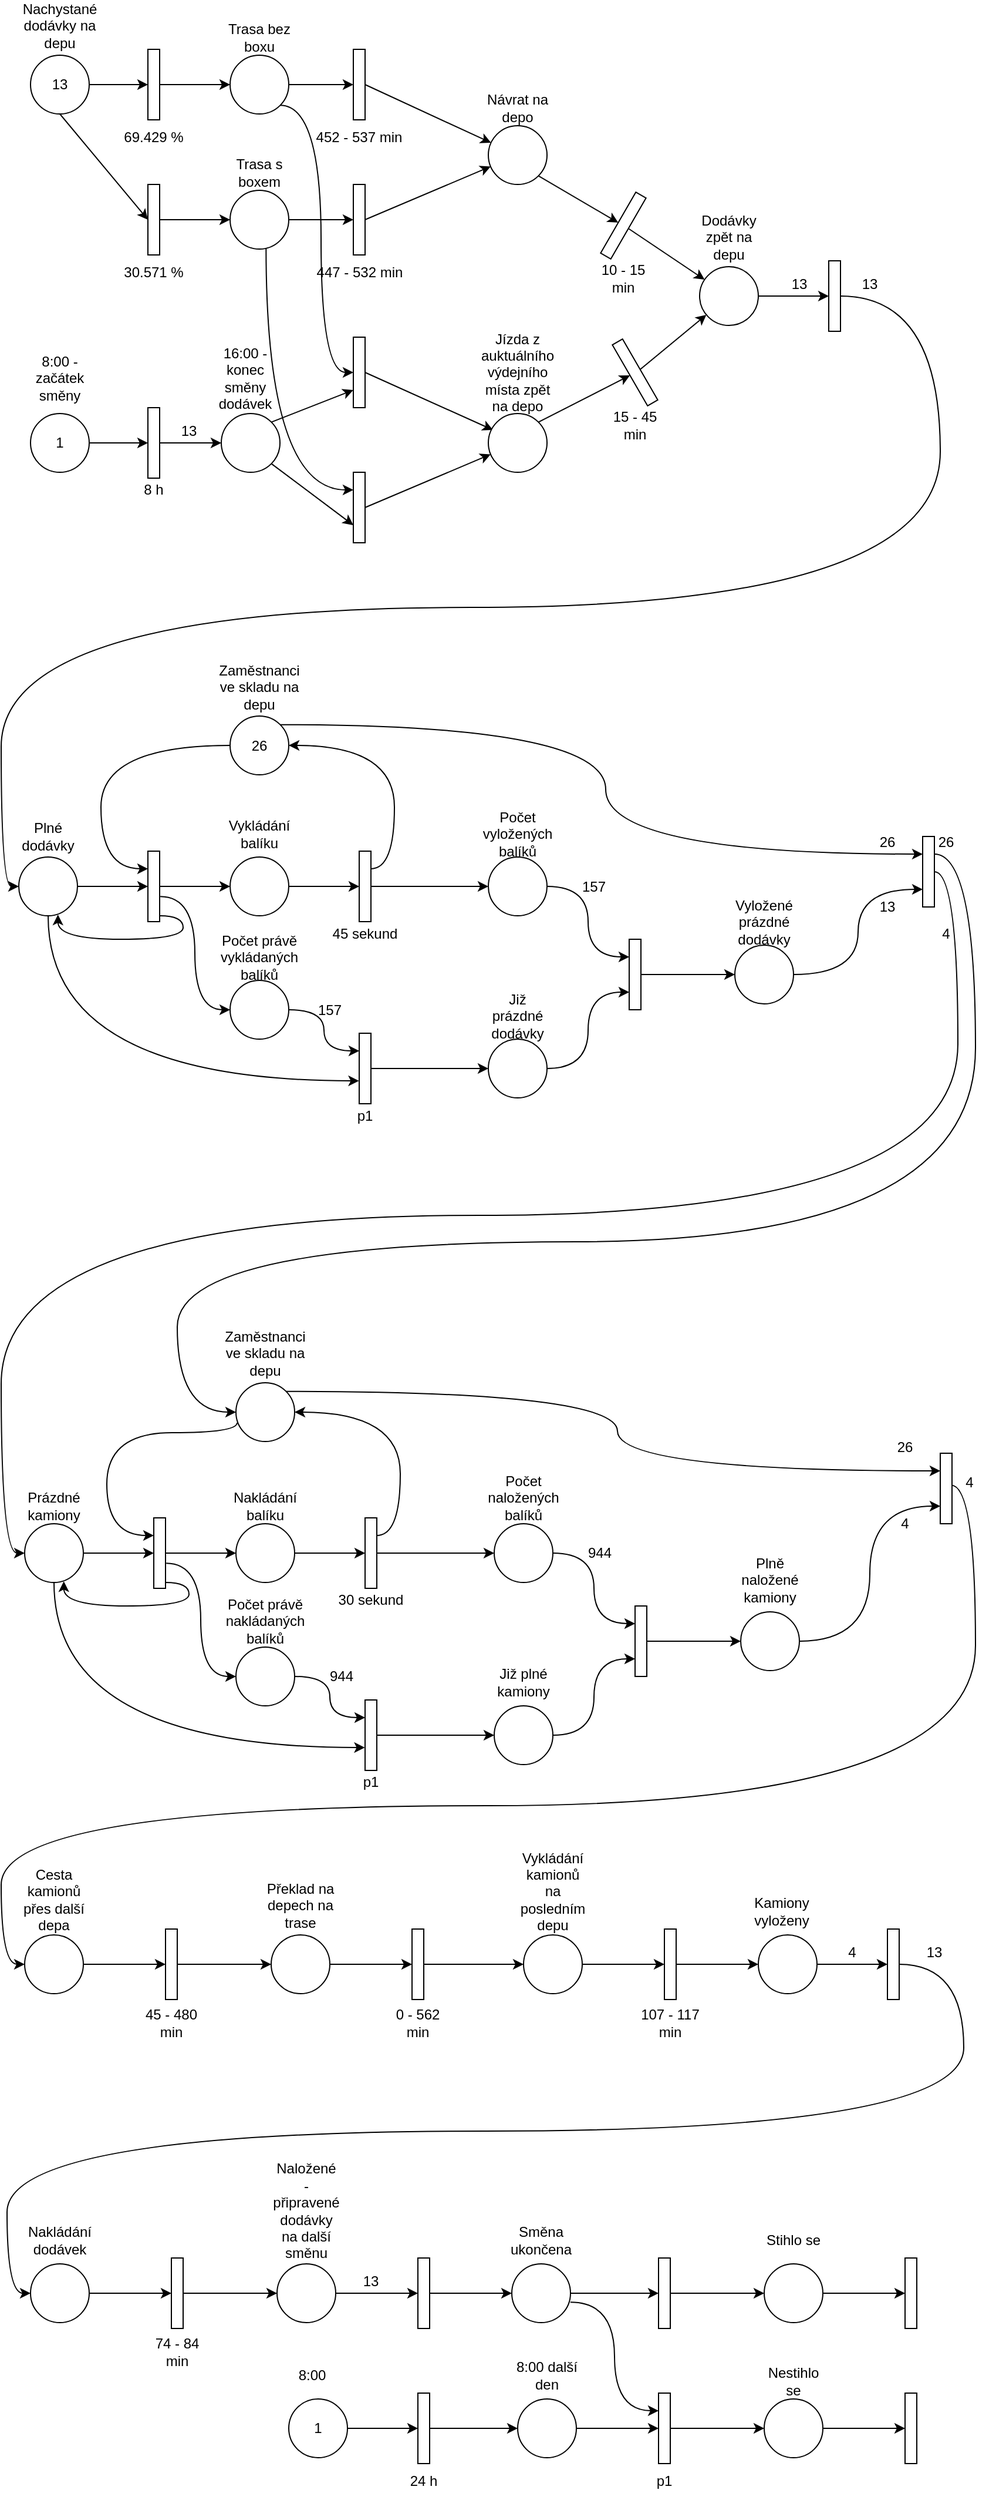 <mxfile version="20.6.0" type="device"><diagram id="Zu5em1PcuKUkr2Qh3BzC" name="Page-1"><mxGraphModel dx="1583" dy="743" grid="1" gridSize="10" guides="1" tooltips="1" connect="1" arrows="1" fold="1" page="1" pageScale="1" pageWidth="850" pageHeight="1100" math="0" shadow="0"><root><mxCell id="0"/><mxCell id="1" parent="0"/><mxCell id="xB3Tsj7KuFNHMKGIkjhu-6" style="edgeStyle=orthogonalEdgeStyle;rounded=0;orthogonalLoop=1;jettySize=auto;html=1;exitX=1;exitY=0.5;exitDx=0;exitDy=0;entryX=0;entryY=0.5;entryDx=0;entryDy=0;" parent="1" source="xB3Tsj7KuFNHMKGIkjhu-1" target="xB3Tsj7KuFNHMKGIkjhu-5" edge="1"><mxGeometry relative="1" as="geometry"/></mxCell><mxCell id="xB3Tsj7KuFNHMKGIkjhu-10" style="rounded=0;orthogonalLoop=1;jettySize=auto;html=1;entryX=0;entryY=0.5;entryDx=0;entryDy=0;exitX=0.5;exitY=1;exitDx=0;exitDy=0;" parent="1" source="xB3Tsj7KuFNHMKGIkjhu-1" target="xB3Tsj7KuFNHMKGIkjhu-8" edge="1"><mxGeometry relative="1" as="geometry"><mxPoint x="78" y="120" as="sourcePoint"/></mxGeometry></mxCell><mxCell id="xB3Tsj7KuFNHMKGIkjhu-1" value="13" style="ellipse;whiteSpace=wrap;html=1;" parent="1" vertex="1"><mxGeometry x="35" y="80" width="50" height="50" as="geometry"/></mxCell><mxCell id="xB3Tsj7KuFNHMKGIkjhu-4" value="Nachystané dodávky na depu" style="text;html=1;strokeColor=none;fillColor=none;align=center;verticalAlign=middle;whiteSpace=wrap;rounded=0;" parent="1" vertex="1"><mxGeometry x="30" y="40" width="60" height="30" as="geometry"/></mxCell><mxCell id="xB3Tsj7KuFNHMKGIkjhu-12" style="edgeStyle=none;rounded=0;orthogonalLoop=1;jettySize=auto;html=1;exitX=1;exitY=0.5;exitDx=0;exitDy=0;entryX=0;entryY=0.5;entryDx=0;entryDy=0;" parent="1" source="xB3Tsj7KuFNHMKGIkjhu-5" target="xB3Tsj7KuFNHMKGIkjhu-11" edge="1"><mxGeometry relative="1" as="geometry"/></mxCell><mxCell id="xB3Tsj7KuFNHMKGIkjhu-5" value="" style="rounded=0;whiteSpace=wrap;html=1;" parent="1" vertex="1"><mxGeometry x="135" y="75" width="10" height="60" as="geometry"/></mxCell><mxCell id="xB3Tsj7KuFNHMKGIkjhu-7" value="69.429 %" style="text;html=1;strokeColor=none;fillColor=none;align=center;verticalAlign=middle;whiteSpace=wrap;rounded=0;" parent="1" vertex="1"><mxGeometry x="110" y="135" width="60" height="30" as="geometry"/></mxCell><mxCell id="xB3Tsj7KuFNHMKGIkjhu-16" style="edgeStyle=none;rounded=0;orthogonalLoop=1;jettySize=auto;html=1;exitX=1;exitY=0.5;exitDx=0;exitDy=0;entryX=0;entryY=0.5;entryDx=0;entryDy=0;" parent="1" source="xB3Tsj7KuFNHMKGIkjhu-8" target="xB3Tsj7KuFNHMKGIkjhu-14" edge="1"><mxGeometry relative="1" as="geometry"/></mxCell><mxCell id="xB3Tsj7KuFNHMKGIkjhu-8" value="" style="rounded=0;whiteSpace=wrap;html=1;" parent="1" vertex="1"><mxGeometry x="135" y="190" width="10" height="60" as="geometry"/></mxCell><mxCell id="xB3Tsj7KuFNHMKGIkjhu-9" value="30.571 %" style="text;html=1;strokeColor=none;fillColor=none;align=center;verticalAlign=middle;whiteSpace=wrap;rounded=0;" parent="1" vertex="1"><mxGeometry x="110" y="250" width="60" height="30" as="geometry"/></mxCell><mxCell id="xB3Tsj7KuFNHMKGIkjhu-19" style="edgeStyle=none;rounded=0;orthogonalLoop=1;jettySize=auto;html=1;exitX=1;exitY=0.5;exitDx=0;exitDy=0;entryX=0;entryY=0.5;entryDx=0;entryDy=0;" parent="1" source="xB3Tsj7KuFNHMKGIkjhu-11" target="xB3Tsj7KuFNHMKGIkjhu-17" edge="1"><mxGeometry relative="1" as="geometry"/></mxCell><mxCell id="xB3Tsj7KuFNHMKGIkjhu-35" style="edgeStyle=orthogonalEdgeStyle;rounded=0;orthogonalLoop=1;jettySize=auto;html=1;exitX=1;exitY=1;exitDx=0;exitDy=0;entryX=0;entryY=0.5;entryDx=0;entryDy=0;curved=1;" parent="1" source="xB3Tsj7KuFNHMKGIkjhu-11" target="xB3Tsj7KuFNHMKGIkjhu-27" edge="1"><mxGeometry relative="1" as="geometry"/></mxCell><mxCell id="xB3Tsj7KuFNHMKGIkjhu-11" value="" style="ellipse;whiteSpace=wrap;html=1;" parent="1" vertex="1"><mxGeometry x="205" y="80" width="50" height="50" as="geometry"/></mxCell><mxCell id="xB3Tsj7KuFNHMKGIkjhu-13" value="Trasa bez boxu" style="text;html=1;strokeColor=none;fillColor=none;align=center;verticalAlign=middle;whiteSpace=wrap;rounded=0;" parent="1" vertex="1"><mxGeometry x="200" y="50" width="60" height="30" as="geometry"/></mxCell><mxCell id="xB3Tsj7KuFNHMKGIkjhu-20" style="edgeStyle=none;rounded=0;orthogonalLoop=1;jettySize=auto;html=1;exitX=1;exitY=0.5;exitDx=0;exitDy=0;entryX=0;entryY=0.5;entryDx=0;entryDy=0;" parent="1" source="xB3Tsj7KuFNHMKGIkjhu-14" target="xB3Tsj7KuFNHMKGIkjhu-18" edge="1"><mxGeometry relative="1" as="geometry"/></mxCell><mxCell id="xB3Tsj7KuFNHMKGIkjhu-34" style="edgeStyle=orthogonalEdgeStyle;rounded=0;orthogonalLoop=1;jettySize=auto;html=1;exitX=0.613;exitY=0.98;exitDx=0;exitDy=0;entryX=0;entryY=0.25;entryDx=0;entryDy=0;curved=1;exitPerimeter=0;" parent="1" source="xB3Tsj7KuFNHMKGIkjhu-14" target="xB3Tsj7KuFNHMKGIkjhu-28" edge="1"><mxGeometry relative="1" as="geometry"/></mxCell><mxCell id="xB3Tsj7KuFNHMKGIkjhu-14" value="" style="ellipse;whiteSpace=wrap;html=1;" parent="1" vertex="1"><mxGeometry x="205" y="195" width="50" height="50" as="geometry"/></mxCell><mxCell id="xB3Tsj7KuFNHMKGIkjhu-15" value="Trasa s boxem" style="text;html=1;strokeColor=none;fillColor=none;align=center;verticalAlign=middle;whiteSpace=wrap;rounded=0;" parent="1" vertex="1"><mxGeometry x="200" y="165" width="60" height="30" as="geometry"/></mxCell><mxCell id="xB3Tsj7KuFNHMKGIkjhu-25" style="edgeStyle=none;rounded=0;orthogonalLoop=1;jettySize=auto;html=1;exitX=1;exitY=0.5;exitDx=0;exitDy=0;" parent="1" source="xB3Tsj7KuFNHMKGIkjhu-17" target="xB3Tsj7KuFNHMKGIkjhu-23" edge="1"><mxGeometry relative="1" as="geometry"/></mxCell><mxCell id="xB3Tsj7KuFNHMKGIkjhu-17" value="" style="rounded=0;whiteSpace=wrap;html=1;" parent="1" vertex="1"><mxGeometry x="310" y="75" width="10" height="60" as="geometry"/></mxCell><mxCell id="xB3Tsj7KuFNHMKGIkjhu-24" style="edgeStyle=none;rounded=0;orthogonalLoop=1;jettySize=auto;html=1;exitX=1;exitY=0.5;exitDx=0;exitDy=0;" parent="1" source="xB3Tsj7KuFNHMKGIkjhu-18" target="xB3Tsj7KuFNHMKGIkjhu-23" edge="1"><mxGeometry relative="1" as="geometry"/></mxCell><mxCell id="xB3Tsj7KuFNHMKGIkjhu-18" value="" style="rounded=0;whiteSpace=wrap;html=1;" parent="1" vertex="1"><mxGeometry x="310" y="190" width="10" height="60" as="geometry"/></mxCell><mxCell id="xB3Tsj7KuFNHMKGIkjhu-21" value="452 - 537 min" style="text;html=1;strokeColor=none;fillColor=none;align=center;verticalAlign=middle;whiteSpace=wrap;rounded=0;" parent="1" vertex="1"><mxGeometry x="250" y="135" width="130" height="30" as="geometry"/></mxCell><mxCell id="xB3Tsj7KuFNHMKGIkjhu-22" value="447 - 532 min" style="text;html=1;strokeColor=none;fillColor=none;align=center;verticalAlign=middle;whiteSpace=wrap;rounded=0;" parent="1" vertex="1"><mxGeometry x="247.5" y="250" width="135" height="30" as="geometry"/></mxCell><mxCell id="xB3Tsj7KuFNHMKGIkjhu-57" style="edgeStyle=none;rounded=0;orthogonalLoop=1;jettySize=auto;html=1;exitX=1;exitY=1;exitDx=0;exitDy=0;entryX=0;entryY=0.5;entryDx=0;entryDy=0;" parent="1" source="xB3Tsj7KuFNHMKGIkjhu-23" target="xB3Tsj7KuFNHMKGIkjhu-56" edge="1"><mxGeometry relative="1" as="geometry"/></mxCell><mxCell id="xB3Tsj7KuFNHMKGIkjhu-23" value="" style="ellipse;whiteSpace=wrap;html=1;" parent="1" vertex="1"><mxGeometry x="425" y="140" width="50" height="50" as="geometry"/></mxCell><mxCell id="xB3Tsj7KuFNHMKGIkjhu-26" value="Návrat na depo" style="text;html=1;strokeColor=none;fillColor=none;align=center;verticalAlign=middle;whiteSpace=wrap;rounded=0;" parent="1" vertex="1"><mxGeometry x="420" y="110" width="60" height="30" as="geometry"/></mxCell><mxCell id="xB3Tsj7KuFNHMKGIkjhu-50" style="edgeStyle=none;rounded=0;orthogonalLoop=1;jettySize=auto;html=1;exitX=1;exitY=0.5;exitDx=0;exitDy=0;entryX=0.08;entryY=0.28;entryDx=0;entryDy=0;entryPerimeter=0;" parent="1" source="xB3Tsj7KuFNHMKGIkjhu-27" target="xB3Tsj7KuFNHMKGIkjhu-49" edge="1"><mxGeometry relative="1" as="geometry"/></mxCell><mxCell id="xB3Tsj7KuFNHMKGIkjhu-27" value="" style="rounded=0;whiteSpace=wrap;html=1;" parent="1" vertex="1"><mxGeometry x="310" y="320" width="10" height="60" as="geometry"/></mxCell><mxCell id="xB3Tsj7KuFNHMKGIkjhu-51" style="edgeStyle=none;rounded=0;orthogonalLoop=1;jettySize=auto;html=1;exitX=1;exitY=0.5;exitDx=0;exitDy=0;" parent="1" source="xB3Tsj7KuFNHMKGIkjhu-28" target="xB3Tsj7KuFNHMKGIkjhu-49" edge="1"><mxGeometry relative="1" as="geometry"/></mxCell><mxCell id="xB3Tsj7KuFNHMKGIkjhu-28" value="" style="rounded=0;whiteSpace=wrap;html=1;" parent="1" vertex="1"><mxGeometry x="310" y="435" width="10" height="60" as="geometry"/></mxCell><mxCell id="xB3Tsj7KuFNHMKGIkjhu-38" value="" style="edgeStyle=none;rounded=0;orthogonalLoop=1;jettySize=auto;html=1;entryX=0;entryY=0.5;entryDx=0;entryDy=0;" parent="1" source="xB3Tsj7KuFNHMKGIkjhu-36" target="xB3Tsj7KuFNHMKGIkjhu-39" edge="1"><mxGeometry relative="1" as="geometry"><mxPoint x="130" y="410" as="targetPoint"/></mxGeometry></mxCell><mxCell id="xB3Tsj7KuFNHMKGIkjhu-36" value="1" style="ellipse;whiteSpace=wrap;html=1;" parent="1" vertex="1"><mxGeometry x="35" y="385" width="50" height="50" as="geometry"/></mxCell><mxCell id="xB3Tsj7KuFNHMKGIkjhu-44" style="edgeStyle=none;rounded=0;orthogonalLoop=1;jettySize=auto;html=1;exitX=1;exitY=0.5;exitDx=0;exitDy=0;entryX=0;entryY=0.5;entryDx=0;entryDy=0;" parent="1" source="xB3Tsj7KuFNHMKGIkjhu-39" target="xB3Tsj7KuFNHMKGIkjhu-43" edge="1"><mxGeometry relative="1" as="geometry"/></mxCell><mxCell id="xB3Tsj7KuFNHMKGIkjhu-39" value="" style="rounded=0;whiteSpace=wrap;html=1;" parent="1" vertex="1"><mxGeometry x="135" y="380" width="10" height="60" as="geometry"/></mxCell><mxCell id="xB3Tsj7KuFNHMKGIkjhu-42" value="8:00 - začátek směny" style="text;html=1;strokeColor=none;fillColor=none;align=center;verticalAlign=middle;whiteSpace=wrap;rounded=0;" parent="1" vertex="1"><mxGeometry x="30" y="340" width="60" height="30" as="geometry"/></mxCell><mxCell id="xB3Tsj7KuFNHMKGIkjhu-45" style="edgeStyle=none;rounded=0;orthogonalLoop=1;jettySize=auto;html=1;exitX=1;exitY=0;exitDx=0;exitDy=0;entryX=0;entryY=0.75;entryDx=0;entryDy=0;" parent="1" source="xB3Tsj7KuFNHMKGIkjhu-43" target="xB3Tsj7KuFNHMKGIkjhu-27" edge="1"><mxGeometry relative="1" as="geometry"/></mxCell><mxCell id="xB3Tsj7KuFNHMKGIkjhu-46" style="edgeStyle=none;rounded=0;orthogonalLoop=1;jettySize=auto;html=1;exitX=1;exitY=1;exitDx=0;exitDy=0;entryX=0;entryY=0.75;entryDx=0;entryDy=0;" parent="1" source="xB3Tsj7KuFNHMKGIkjhu-43" target="xB3Tsj7KuFNHMKGIkjhu-28" edge="1"><mxGeometry relative="1" as="geometry"/></mxCell><mxCell id="xB3Tsj7KuFNHMKGIkjhu-43" value="" style="ellipse;whiteSpace=wrap;html=1;" parent="1" vertex="1"><mxGeometry x="197.5" y="385" width="50" height="50" as="geometry"/></mxCell><mxCell id="xB3Tsj7KuFNHMKGIkjhu-47" value="16:00 - konec směny dodávek" style="text;html=1;strokeColor=none;fillColor=none;align=center;verticalAlign=middle;whiteSpace=wrap;rounded=0;" parent="1" vertex="1"><mxGeometry x="187.5" y="340" width="60" height="30" as="geometry"/></mxCell><mxCell id="xB3Tsj7KuFNHMKGIkjhu-48" value="13" style="text;html=1;strokeColor=none;fillColor=none;align=center;verticalAlign=middle;whiteSpace=wrap;rounded=0;" parent="1" vertex="1"><mxGeometry x="140" y="385" width="60" height="30" as="geometry"/></mxCell><mxCell id="xB3Tsj7KuFNHMKGIkjhu-59" style="edgeStyle=none;rounded=0;orthogonalLoop=1;jettySize=auto;html=1;exitX=1;exitY=0;exitDx=0;exitDy=0;entryX=0;entryY=0.5;entryDx=0;entryDy=0;" parent="1" source="xB3Tsj7KuFNHMKGIkjhu-49" target="xB3Tsj7KuFNHMKGIkjhu-55" edge="1"><mxGeometry relative="1" as="geometry"/></mxCell><mxCell id="xB3Tsj7KuFNHMKGIkjhu-49" value="" style="ellipse;whiteSpace=wrap;html=1;" parent="1" vertex="1"><mxGeometry x="425" y="385" width="50" height="50" as="geometry"/></mxCell><mxCell id="xB3Tsj7KuFNHMKGIkjhu-52" value="Jízda z auktuálního výdejního místa zpět na depo" style="text;html=1;strokeColor=none;fillColor=none;align=center;verticalAlign=middle;whiteSpace=wrap;rounded=0;" parent="1" vertex="1"><mxGeometry x="420" y="335" width="60" height="30" as="geometry"/></mxCell><mxCell id="xB3Tsj7KuFNHMKGIkjhu-65" style="edgeStyle=none;rounded=0;orthogonalLoop=1;jettySize=auto;html=1;exitX=1;exitY=0.5;exitDx=0;exitDy=0;entryX=0;entryY=0.5;entryDx=0;entryDy=0;" parent="1" source="xB3Tsj7KuFNHMKGIkjhu-53" target="xB3Tsj7KuFNHMKGIkjhu-63" edge="1"><mxGeometry relative="1" as="geometry"/></mxCell><mxCell id="xB3Tsj7KuFNHMKGIkjhu-83" style="edgeStyle=orthogonalEdgeStyle;curved=1;rounded=0;orthogonalLoop=1;jettySize=auto;html=1;exitX=0.5;exitY=1;exitDx=0;exitDy=0;entryX=-0.025;entryY=0.675;entryDx=0;entryDy=0;entryPerimeter=0;" parent="1" source="xB3Tsj7KuFNHMKGIkjhu-53" target="xB3Tsj7KuFNHMKGIkjhu-81" edge="1"><mxGeometry relative="1" as="geometry"/></mxCell><mxCell id="xB3Tsj7KuFNHMKGIkjhu-53" value="" style="ellipse;whiteSpace=wrap;html=1;" parent="1" vertex="1"><mxGeometry x="25" y="762.5" width="50" height="50" as="geometry"/></mxCell><mxCell id="xB3Tsj7KuFNHMKGIkjhu-54" value="Plné dodávky" style="text;html=1;strokeColor=none;fillColor=none;align=center;verticalAlign=middle;whiteSpace=wrap;rounded=0;" parent="1" vertex="1"><mxGeometry x="20" y="730" width="60" height="30" as="geometry"/></mxCell><mxCell id="xB3Tsj7KuFNHMKGIkjhu-237" style="edgeStyle=none;rounded=0;orthogonalLoop=1;jettySize=auto;html=1;exitX=1;exitY=0.5;exitDx=0;exitDy=0;" parent="1" source="xB3Tsj7KuFNHMKGIkjhu-55" target="xB3Tsj7KuFNHMKGIkjhu-235" edge="1"><mxGeometry relative="1" as="geometry"/></mxCell><mxCell id="xB3Tsj7KuFNHMKGIkjhu-55" value="" style="rounded=0;whiteSpace=wrap;html=1;rotation=-30;" parent="1" vertex="1"><mxGeometry x="545" y="320" width="10" height="60" as="geometry"/></mxCell><mxCell id="xB3Tsj7KuFNHMKGIkjhu-236" style="rounded=0;orthogonalLoop=1;jettySize=auto;html=1;exitX=1;exitY=0.5;exitDx=0;exitDy=0;" parent="1" source="xB3Tsj7KuFNHMKGIkjhu-56" target="xB3Tsj7KuFNHMKGIkjhu-235" edge="1"><mxGeometry relative="1" as="geometry"/></mxCell><mxCell id="xB3Tsj7KuFNHMKGIkjhu-56" value="" style="rounded=0;whiteSpace=wrap;html=1;rotation=30;" parent="1" vertex="1"><mxGeometry x="535" y="195" width="10" height="60" as="geometry"/></mxCell><mxCell id="xB3Tsj7KuFNHMKGIkjhu-61" value="15 - 45 min" style="text;html=1;strokeColor=none;fillColor=none;align=center;verticalAlign=middle;whiteSpace=wrap;rounded=0;" parent="1" vertex="1"><mxGeometry x="520" y="380" width="60" height="30" as="geometry"/></mxCell><mxCell id="xB3Tsj7KuFNHMKGIkjhu-62" value="10 - 15 min" style="text;html=1;strokeColor=none;fillColor=none;align=center;verticalAlign=middle;whiteSpace=wrap;rounded=0;" parent="1" vertex="1"><mxGeometry x="510" y="255" width="60" height="30" as="geometry"/></mxCell><mxCell id="xB3Tsj7KuFNHMKGIkjhu-66" style="edgeStyle=none;rounded=0;orthogonalLoop=1;jettySize=auto;html=1;exitX=1;exitY=0.5;exitDx=0;exitDy=0;entryX=0;entryY=0.5;entryDx=0;entryDy=0;" parent="1" source="xB3Tsj7KuFNHMKGIkjhu-63" target="xB3Tsj7KuFNHMKGIkjhu-64" edge="1"><mxGeometry relative="1" as="geometry"/></mxCell><mxCell id="xB3Tsj7KuFNHMKGIkjhu-78" style="edgeStyle=orthogonalEdgeStyle;curved=1;rounded=0;orthogonalLoop=1;jettySize=auto;html=1;exitX=1;exitY=0.917;exitDx=0;exitDy=0;entryX=0.667;entryY=0.98;entryDx=0;entryDy=0;entryPerimeter=0;exitPerimeter=0;" parent="1" source="xB3Tsj7KuFNHMKGIkjhu-63" target="xB3Tsj7KuFNHMKGIkjhu-53" edge="1"><mxGeometry relative="1" as="geometry"/></mxCell><mxCell id="xB3Tsj7KuFNHMKGIkjhu-79" style="edgeStyle=orthogonalEdgeStyle;curved=1;rounded=0;orthogonalLoop=1;jettySize=auto;html=1;exitX=1.06;exitY=0.643;exitDx=0;exitDy=0;entryX=0;entryY=0.5;entryDx=0;entryDy=0;exitPerimeter=0;" parent="1" source="xB3Tsj7KuFNHMKGIkjhu-63" target="xB3Tsj7KuFNHMKGIkjhu-76" edge="1"><mxGeometry relative="1" as="geometry"><mxPoint x="165" y="832.5" as="targetPoint"/></mxGeometry></mxCell><mxCell id="xB3Tsj7KuFNHMKGIkjhu-63" value="" style="rounded=0;whiteSpace=wrap;html=1;" parent="1" vertex="1"><mxGeometry x="135" y="757.5" width="10" height="60" as="geometry"/></mxCell><mxCell id="xB3Tsj7KuFNHMKGIkjhu-74" style="edgeStyle=orthogonalEdgeStyle;curved=1;rounded=0;orthogonalLoop=1;jettySize=auto;html=1;exitX=1;exitY=0.5;exitDx=0;exitDy=0;entryX=0;entryY=0.5;entryDx=0;entryDy=0;" parent="1" source="xB3Tsj7KuFNHMKGIkjhu-64" target="xB3Tsj7KuFNHMKGIkjhu-72" edge="1"><mxGeometry relative="1" as="geometry"/></mxCell><mxCell id="xB3Tsj7KuFNHMKGIkjhu-64" value="" style="ellipse;whiteSpace=wrap;html=1;" parent="1" vertex="1"><mxGeometry x="205" y="762.5" width="50" height="50" as="geometry"/></mxCell><mxCell id="xB3Tsj7KuFNHMKGIkjhu-70" style="edgeStyle=orthogonalEdgeStyle;rounded=0;orthogonalLoop=1;jettySize=auto;html=1;exitX=0;exitY=0.5;exitDx=0;exitDy=0;entryX=0;entryY=0.25;entryDx=0;entryDy=0;curved=1;" parent="1" source="xB3Tsj7KuFNHMKGIkjhu-67" target="xB3Tsj7KuFNHMKGIkjhu-63" edge="1"><mxGeometry relative="1" as="geometry"><Array as="points"><mxPoint x="95" y="667.5"/><mxPoint x="95" y="772.5"/></Array></mxGeometry></mxCell><mxCell id="xB3Tsj7KuFNHMKGIkjhu-105" style="edgeStyle=orthogonalEdgeStyle;curved=1;rounded=0;orthogonalLoop=1;jettySize=auto;html=1;exitX=1;exitY=0;exitDx=0;exitDy=0;entryX=0;entryY=0.25;entryDx=0;entryDy=0;" parent="1" source="xB3Tsj7KuFNHMKGIkjhu-67" target="xB3Tsj7KuFNHMKGIkjhu-103" edge="1"><mxGeometry relative="1" as="geometry"/></mxCell><mxCell id="xB3Tsj7KuFNHMKGIkjhu-67" value="26" style="ellipse;whiteSpace=wrap;html=1;" parent="1" vertex="1"><mxGeometry x="205" y="642.5" width="50" height="50" as="geometry"/></mxCell><mxCell id="xB3Tsj7KuFNHMKGIkjhu-68" value="Zaměstnanci ve skladu na depu" style="text;html=1;strokeColor=none;fillColor=none;align=center;verticalAlign=middle;whiteSpace=wrap;rounded=0;" parent="1" vertex="1"><mxGeometry x="200" y="602.5" width="60" height="30" as="geometry"/></mxCell><mxCell id="xB3Tsj7KuFNHMKGIkjhu-71" value="Vykládání balíku" style="text;html=1;strokeColor=none;fillColor=none;align=center;verticalAlign=middle;whiteSpace=wrap;rounded=0;" parent="1" vertex="1"><mxGeometry x="200" y="727.5" width="60" height="30" as="geometry"/></mxCell><mxCell id="xB3Tsj7KuFNHMKGIkjhu-88" style="edgeStyle=orthogonalEdgeStyle;curved=1;rounded=0;orthogonalLoop=1;jettySize=auto;html=1;exitX=1;exitY=0.25;exitDx=0;exitDy=0;entryX=1;entryY=0.5;entryDx=0;entryDy=0;" parent="1" source="xB3Tsj7KuFNHMKGIkjhu-72" target="xB3Tsj7KuFNHMKGIkjhu-67" edge="1"><mxGeometry relative="1" as="geometry"/></mxCell><mxCell id="xB3Tsj7KuFNHMKGIkjhu-91" style="edgeStyle=orthogonalEdgeStyle;curved=1;rounded=0;orthogonalLoop=1;jettySize=auto;html=1;exitX=1;exitY=0.5;exitDx=0;exitDy=0;entryX=0;entryY=0.5;entryDx=0;entryDy=0;" parent="1" source="xB3Tsj7KuFNHMKGIkjhu-72" target="xB3Tsj7KuFNHMKGIkjhu-89" edge="1"><mxGeometry relative="1" as="geometry"/></mxCell><mxCell id="xB3Tsj7KuFNHMKGIkjhu-72" value="" style="rounded=0;whiteSpace=wrap;html=1;" parent="1" vertex="1"><mxGeometry x="315" y="757.5" width="10" height="60" as="geometry"/></mxCell><mxCell id="xB3Tsj7KuFNHMKGIkjhu-82" style="edgeStyle=orthogonalEdgeStyle;curved=1;rounded=0;orthogonalLoop=1;jettySize=auto;html=1;exitX=1;exitY=0.5;exitDx=0;exitDy=0;entryX=0;entryY=0.25;entryDx=0;entryDy=0;" parent="1" source="xB3Tsj7KuFNHMKGIkjhu-76" target="xB3Tsj7KuFNHMKGIkjhu-81" edge="1"><mxGeometry relative="1" as="geometry"/></mxCell><mxCell id="xB3Tsj7KuFNHMKGIkjhu-76" value="" style="ellipse;whiteSpace=wrap;html=1;" parent="1" vertex="1"><mxGeometry x="205" y="867.5" width="50" height="50" as="geometry"/></mxCell><mxCell id="xB3Tsj7KuFNHMKGIkjhu-80" value="Počet právě vykládaných balíků" style="text;html=1;strokeColor=none;fillColor=none;align=center;verticalAlign=middle;whiteSpace=wrap;rounded=0;" parent="1" vertex="1"><mxGeometry x="200" y="832.5" width="60" height="30" as="geometry"/></mxCell><mxCell id="xB3Tsj7KuFNHMKGIkjhu-92" style="edgeStyle=orthogonalEdgeStyle;curved=1;rounded=0;orthogonalLoop=1;jettySize=auto;html=1;exitX=1;exitY=0.5;exitDx=0;exitDy=0;entryX=0;entryY=0.5;entryDx=0;entryDy=0;" parent="1" source="xB3Tsj7KuFNHMKGIkjhu-81" target="xB3Tsj7KuFNHMKGIkjhu-90" edge="1"><mxGeometry relative="1" as="geometry"/></mxCell><mxCell id="xB3Tsj7KuFNHMKGIkjhu-81" value="" style="rounded=0;whiteSpace=wrap;html=1;" parent="1" vertex="1"><mxGeometry x="315" y="912.5" width="10" height="60" as="geometry"/></mxCell><mxCell id="xB3Tsj7KuFNHMKGIkjhu-84" value="p1" style="text;html=1;strokeColor=none;fillColor=none;align=center;verticalAlign=middle;whiteSpace=wrap;rounded=0;" parent="1" vertex="1"><mxGeometry x="290" y="967.5" width="60" height="30" as="geometry"/></mxCell><mxCell id="xB3Tsj7KuFNHMKGIkjhu-85" value="157" style="text;html=1;strokeColor=none;fillColor=none;align=center;verticalAlign=middle;whiteSpace=wrap;rounded=0;" parent="1" vertex="1"><mxGeometry x="260" y="877.5" width="60" height="30" as="geometry"/></mxCell><mxCell id="xB3Tsj7KuFNHMKGIkjhu-87" value="157" style="text;html=1;strokeColor=none;fillColor=none;align=center;verticalAlign=middle;whiteSpace=wrap;rounded=0;" parent="1" vertex="1"><mxGeometry x="485" y="772.5" width="60" height="30" as="geometry"/></mxCell><mxCell id="xB3Tsj7KuFNHMKGIkjhu-95" style="edgeStyle=orthogonalEdgeStyle;curved=1;rounded=0;orthogonalLoop=1;jettySize=auto;html=1;exitX=1;exitY=0.5;exitDx=0;exitDy=0;entryX=0;entryY=0.25;entryDx=0;entryDy=0;" parent="1" source="xB3Tsj7KuFNHMKGIkjhu-89" target="xB3Tsj7KuFNHMKGIkjhu-93" edge="1"><mxGeometry relative="1" as="geometry"/></mxCell><mxCell id="xB3Tsj7KuFNHMKGIkjhu-89" value="" style="ellipse;whiteSpace=wrap;html=1;" parent="1" vertex="1"><mxGeometry x="425" y="762.5" width="50" height="50" as="geometry"/></mxCell><mxCell id="xB3Tsj7KuFNHMKGIkjhu-96" style="edgeStyle=orthogonalEdgeStyle;curved=1;rounded=0;orthogonalLoop=1;jettySize=auto;html=1;exitX=1;exitY=0.5;exitDx=0;exitDy=0;entryX=0;entryY=0.75;entryDx=0;entryDy=0;" parent="1" source="xB3Tsj7KuFNHMKGIkjhu-90" target="xB3Tsj7KuFNHMKGIkjhu-93" edge="1"><mxGeometry relative="1" as="geometry"/></mxCell><mxCell id="xB3Tsj7KuFNHMKGIkjhu-90" value="" style="ellipse;whiteSpace=wrap;html=1;" parent="1" vertex="1"><mxGeometry x="425" y="917.5" width="50" height="50" as="geometry"/></mxCell><mxCell id="xB3Tsj7KuFNHMKGIkjhu-101" style="edgeStyle=orthogonalEdgeStyle;curved=1;rounded=0;orthogonalLoop=1;jettySize=auto;html=1;exitX=1;exitY=0.5;exitDx=0;exitDy=0;entryX=0;entryY=0.5;entryDx=0;entryDy=0;" parent="1" source="xB3Tsj7KuFNHMKGIkjhu-93" target="xB3Tsj7KuFNHMKGIkjhu-100" edge="1"><mxGeometry relative="1" as="geometry"/></mxCell><mxCell id="xB3Tsj7KuFNHMKGIkjhu-93" value="" style="rounded=0;whiteSpace=wrap;html=1;" parent="1" vertex="1"><mxGeometry x="545" y="832.5" width="10" height="60" as="geometry"/></mxCell><mxCell id="xB3Tsj7KuFNHMKGIkjhu-97" value="Již prázdné dodávky" style="text;html=1;strokeColor=none;fillColor=none;align=center;verticalAlign=middle;whiteSpace=wrap;rounded=0;" parent="1" vertex="1"><mxGeometry x="420" y="882.5" width="60" height="30" as="geometry"/></mxCell><mxCell id="xB3Tsj7KuFNHMKGIkjhu-98" value="Vyložené prázdné dodávky" style="text;html=1;strokeColor=none;fillColor=none;align=center;verticalAlign=middle;whiteSpace=wrap;rounded=0;" parent="1" vertex="1"><mxGeometry x="630" y="802.5" width="60" height="30" as="geometry"/></mxCell><mxCell id="xB3Tsj7KuFNHMKGIkjhu-99" value="45 sekund" style="text;html=1;strokeColor=none;fillColor=none;align=center;verticalAlign=middle;whiteSpace=wrap;rounded=0;" parent="1" vertex="1"><mxGeometry x="290" y="812.5" width="60" height="30" as="geometry"/></mxCell><mxCell id="xB3Tsj7KuFNHMKGIkjhu-104" style="edgeStyle=orthogonalEdgeStyle;curved=1;rounded=0;orthogonalLoop=1;jettySize=auto;html=1;exitX=1;exitY=0.5;exitDx=0;exitDy=0;entryX=0;entryY=0.75;entryDx=0;entryDy=0;" parent="1" source="xB3Tsj7KuFNHMKGIkjhu-100" target="xB3Tsj7KuFNHMKGIkjhu-103" edge="1"><mxGeometry relative="1" as="geometry"/></mxCell><mxCell id="xB3Tsj7KuFNHMKGIkjhu-100" value="" style="ellipse;whiteSpace=wrap;html=1;" parent="1" vertex="1"><mxGeometry x="635" y="837.5" width="50" height="50" as="geometry"/></mxCell><mxCell id="xB3Tsj7KuFNHMKGIkjhu-102" value="Počet vyložených balíků" style="text;html=1;strokeColor=none;fillColor=none;align=center;verticalAlign=middle;whiteSpace=wrap;rounded=0;" parent="1" vertex="1"><mxGeometry x="420" y="727.5" width="60" height="30" as="geometry"/></mxCell><mxCell id="xB3Tsj7KuFNHMKGIkjhu-229" style="edgeStyle=orthogonalEdgeStyle;curved=1;rounded=0;orthogonalLoop=1;jettySize=auto;html=1;exitX=1;exitY=0.5;exitDx=0;exitDy=0;entryX=0;entryY=0.5;entryDx=0;entryDy=0;" parent="1" source="xB3Tsj7KuFNHMKGIkjhu-103" target="xB3Tsj7KuFNHMKGIkjhu-188" edge="1"><mxGeometry relative="1" as="geometry"/></mxCell><mxCell id="xB3Tsj7KuFNHMKGIkjhu-230" style="edgeStyle=orthogonalEdgeStyle;curved=1;rounded=0;orthogonalLoop=1;jettySize=auto;html=1;exitX=1;exitY=0.25;exitDx=0;exitDy=0;entryX=0;entryY=0.5;entryDx=0;entryDy=0;" parent="1" source="xB3Tsj7KuFNHMKGIkjhu-103" target="xB3Tsj7KuFNHMKGIkjhu-198" edge="1"><mxGeometry relative="1" as="geometry"><Array as="points"><mxPoint x="840" y="760"/><mxPoint x="840" y="1090"/><mxPoint x="160" y="1090"/><mxPoint x="160" y="1235"/></Array></mxGeometry></mxCell><mxCell id="xB3Tsj7KuFNHMKGIkjhu-103" value="" style="rounded=0;whiteSpace=wrap;html=1;" parent="1" vertex="1"><mxGeometry x="795" y="745" width="10" height="60" as="geometry"/></mxCell><mxCell id="xB3Tsj7KuFNHMKGIkjhu-106" value="13" style="text;html=1;strokeColor=none;fillColor=none;align=center;verticalAlign=middle;whiteSpace=wrap;rounded=0;" parent="1" vertex="1"><mxGeometry x="735" y="790" width="60" height="30" as="geometry"/></mxCell><mxCell id="xB3Tsj7KuFNHMKGIkjhu-107" value="26" style="text;html=1;strokeColor=none;fillColor=none;align=center;verticalAlign=middle;whiteSpace=wrap;rounded=0;" parent="1" vertex="1"><mxGeometry x="735" y="735" width="60" height="30" as="geometry"/></mxCell><mxCell id="xB3Tsj7KuFNHMKGIkjhu-117" style="edgeStyle=orthogonalEdgeStyle;curved=1;rounded=0;orthogonalLoop=1;jettySize=auto;html=1;exitX=0.933;exitY=0.455;exitDx=0;exitDy=0;entryX=0;entryY=0.5;entryDx=0;entryDy=0;exitPerimeter=0;" parent="1" source="xB3Tsj7KuFNHMKGIkjhu-224" target="xB3Tsj7KuFNHMKGIkjhu-116" edge="1"><mxGeometry relative="1" as="geometry"><mxPoint x="820" y="1297.5" as="sourcePoint"/><Array as="points"><mxPoint x="840" y="1297"/><mxPoint x="840" y="1570"/><mxPoint x="10" y="1570"/><mxPoint x="10" y="1705"/></Array></mxGeometry></mxCell><mxCell id="xB3Tsj7KuFNHMKGIkjhu-120" style="edgeStyle=orthogonalEdgeStyle;curved=1;rounded=0;orthogonalLoop=1;jettySize=auto;html=1;exitX=1;exitY=0.5;exitDx=0;exitDy=0;entryX=0;entryY=0.5;entryDx=0;entryDy=0;" parent="1" source="xB3Tsj7KuFNHMKGIkjhu-116" target="xB3Tsj7KuFNHMKGIkjhu-119" edge="1"><mxGeometry relative="1" as="geometry"/></mxCell><mxCell id="xB3Tsj7KuFNHMKGIkjhu-116" value="" style="ellipse;whiteSpace=wrap;html=1;" parent="1" vertex="1"><mxGeometry x="30" y="1680" width="50" height="50" as="geometry"/></mxCell><mxCell id="xB3Tsj7KuFNHMKGIkjhu-118" value="Cesta kamionů přes další depa" style="text;html=1;strokeColor=none;fillColor=none;align=center;verticalAlign=middle;whiteSpace=wrap;rounded=0;" parent="1" vertex="1"><mxGeometry x="25" y="1635" width="60" height="30" as="geometry"/></mxCell><mxCell id="8oLQBivPld8JTnikIrCy-3" style="edgeStyle=orthogonalEdgeStyle;rounded=0;orthogonalLoop=1;jettySize=auto;html=1;exitX=1;exitY=0.5;exitDx=0;exitDy=0;entryX=0;entryY=0.5;entryDx=0;entryDy=0;" parent="1" source="xB3Tsj7KuFNHMKGIkjhu-119" target="8oLQBivPld8JTnikIrCy-2" edge="1"><mxGeometry relative="1" as="geometry"/></mxCell><mxCell id="xB3Tsj7KuFNHMKGIkjhu-119" value="" style="rounded=0;whiteSpace=wrap;html=1;" parent="1" vertex="1"><mxGeometry x="150" y="1675" width="10" height="60" as="geometry"/></mxCell><mxCell id="xB3Tsj7KuFNHMKGIkjhu-121" value="45 - 480 min" style="text;html=1;strokeColor=none;fillColor=none;align=center;verticalAlign=middle;whiteSpace=wrap;rounded=0;" parent="1" vertex="1"><mxGeometry x="125" y="1740" width="60" height="30" as="geometry"/></mxCell><mxCell id="xB3Tsj7KuFNHMKGIkjhu-127" value="4" style="text;html=1;strokeColor=none;fillColor=none;align=center;verticalAlign=middle;whiteSpace=wrap;rounded=0;" parent="1" vertex="1"><mxGeometry x="705" y="1680" width="60" height="30" as="geometry"/></mxCell><mxCell id="xB3Tsj7KuFNHMKGIkjhu-132" style="edgeStyle=orthogonalEdgeStyle;curved=1;rounded=0;orthogonalLoop=1;jettySize=auto;html=1;exitX=1;exitY=0.5;exitDx=0;exitDy=0;entryX=0;entryY=0.5;entryDx=0;entryDy=0;" parent="1" source="xB3Tsj7KuFNHMKGIkjhu-128" target="xB3Tsj7KuFNHMKGIkjhu-131" edge="1"><mxGeometry relative="1" as="geometry"/></mxCell><mxCell id="xB3Tsj7KuFNHMKGIkjhu-128" value="" style="ellipse;whiteSpace=wrap;html=1;" parent="1" vertex="1"><mxGeometry x="455" y="1680" width="50" height="50" as="geometry"/></mxCell><mxCell id="xB3Tsj7KuFNHMKGIkjhu-130" value="Vykládání kamionů na posledním depu" style="text;html=1;strokeColor=none;fillColor=none;align=center;verticalAlign=middle;whiteSpace=wrap;rounded=0;" parent="1" vertex="1"><mxGeometry x="450" y="1627.5" width="60" height="30" as="geometry"/></mxCell><mxCell id="xB3Tsj7KuFNHMKGIkjhu-135" style="edgeStyle=orthogonalEdgeStyle;curved=1;rounded=0;orthogonalLoop=1;jettySize=auto;html=1;exitX=1;exitY=0.5;exitDx=0;exitDy=0;entryX=0;entryY=0.5;entryDx=0;entryDy=0;" parent="1" source="xB3Tsj7KuFNHMKGIkjhu-131" target="xB3Tsj7KuFNHMKGIkjhu-134" edge="1"><mxGeometry relative="1" as="geometry"/></mxCell><mxCell id="xB3Tsj7KuFNHMKGIkjhu-131" value="" style="rounded=0;whiteSpace=wrap;html=1;" parent="1" vertex="1"><mxGeometry x="575" y="1675" width="10" height="60" as="geometry"/></mxCell><mxCell id="xB3Tsj7KuFNHMKGIkjhu-133" value="107 - 117 min" style="text;html=1;strokeColor=none;fillColor=none;align=center;verticalAlign=middle;whiteSpace=wrap;rounded=0;" parent="1" vertex="1"><mxGeometry x="550" y="1740" width="60" height="30" as="geometry"/></mxCell><mxCell id="xB3Tsj7KuFNHMKGIkjhu-137" style="edgeStyle=orthogonalEdgeStyle;curved=1;rounded=0;orthogonalLoop=1;jettySize=auto;html=1;exitX=1;exitY=0.5;exitDx=0;exitDy=0;entryX=0;entryY=0.5;entryDx=0;entryDy=0;" parent="1" source="xB3Tsj7KuFNHMKGIkjhu-134" target="xB3Tsj7KuFNHMKGIkjhu-136" edge="1"><mxGeometry relative="1" as="geometry"/></mxCell><mxCell id="xB3Tsj7KuFNHMKGIkjhu-134" value="" style="ellipse;whiteSpace=wrap;html=1;" parent="1" vertex="1"><mxGeometry x="655" y="1680" width="50" height="50" as="geometry"/></mxCell><mxCell id="xB3Tsj7KuFNHMKGIkjhu-139" style="edgeStyle=orthogonalEdgeStyle;curved=1;rounded=0;orthogonalLoop=1;jettySize=auto;html=1;exitX=1;exitY=0.5;exitDx=0;exitDy=0;entryX=0;entryY=0.5;entryDx=0;entryDy=0;" parent="1" source="xB3Tsj7KuFNHMKGIkjhu-136" target="xB3Tsj7KuFNHMKGIkjhu-138" edge="1"><mxGeometry relative="1" as="geometry"><Array as="points"><mxPoint x="830" y="1705"/><mxPoint x="830" y="1847"/><mxPoint x="15" y="1847"/><mxPoint x="15" y="1985"/></Array></mxGeometry></mxCell><mxCell id="xB3Tsj7KuFNHMKGIkjhu-136" value="" style="rounded=0;whiteSpace=wrap;html=1;" parent="1" vertex="1"><mxGeometry x="765" y="1675" width="10" height="60" as="geometry"/></mxCell><mxCell id="xB3Tsj7KuFNHMKGIkjhu-144" style="edgeStyle=orthogonalEdgeStyle;curved=1;rounded=0;orthogonalLoop=1;jettySize=auto;html=1;exitX=1;exitY=0.5;exitDx=0;exitDy=0;entryX=0;entryY=0.5;entryDx=0;entryDy=0;" parent="1" source="xB3Tsj7KuFNHMKGIkjhu-138" target="xB3Tsj7KuFNHMKGIkjhu-143" edge="1"><mxGeometry relative="1" as="geometry"/></mxCell><mxCell id="xB3Tsj7KuFNHMKGIkjhu-138" value="" style="ellipse;whiteSpace=wrap;html=1;" parent="1" vertex="1"><mxGeometry x="35" y="1960" width="50" height="50" as="geometry"/></mxCell><mxCell id="xB3Tsj7KuFNHMKGIkjhu-140" value="13" style="text;html=1;strokeColor=none;fillColor=none;align=center;verticalAlign=middle;whiteSpace=wrap;rounded=0;" parent="1" vertex="1"><mxGeometry x="775" y="1680" width="60" height="30" as="geometry"/></mxCell><mxCell id="xB3Tsj7KuFNHMKGIkjhu-141" value="Kamiony vyloženy" style="text;html=1;strokeColor=none;fillColor=none;align=center;verticalAlign=middle;whiteSpace=wrap;rounded=0;" parent="1" vertex="1"><mxGeometry x="645" y="1645" width="60" height="30" as="geometry"/></mxCell><mxCell id="xB3Tsj7KuFNHMKGIkjhu-142" value="Nakládání dodávek" style="text;html=1;strokeColor=none;fillColor=none;align=center;verticalAlign=middle;whiteSpace=wrap;rounded=0;" parent="1" vertex="1"><mxGeometry x="30" y="1925" width="60" height="30" as="geometry"/></mxCell><mxCell id="xB3Tsj7KuFNHMKGIkjhu-146" style="edgeStyle=orthogonalEdgeStyle;curved=1;rounded=0;orthogonalLoop=1;jettySize=auto;html=1;exitX=1;exitY=0.5;exitDx=0;exitDy=0;" parent="1" source="xB3Tsj7KuFNHMKGIkjhu-143" target="xB3Tsj7KuFNHMKGIkjhu-145" edge="1"><mxGeometry relative="1" as="geometry"/></mxCell><mxCell id="xB3Tsj7KuFNHMKGIkjhu-143" value="" style="rounded=0;whiteSpace=wrap;html=1;" parent="1" vertex="1"><mxGeometry x="155" y="1955" width="10" height="60" as="geometry"/></mxCell><mxCell id="xB3Tsj7KuFNHMKGIkjhu-149" style="edgeStyle=orthogonalEdgeStyle;curved=1;rounded=0;orthogonalLoop=1;jettySize=auto;html=1;exitX=1;exitY=0.5;exitDx=0;exitDy=0;entryX=0;entryY=0.5;entryDx=0;entryDy=0;" parent="1" source="xB3Tsj7KuFNHMKGIkjhu-145" target="xB3Tsj7KuFNHMKGIkjhu-148" edge="1"><mxGeometry relative="1" as="geometry"/></mxCell><mxCell id="xB3Tsj7KuFNHMKGIkjhu-145" value="" style="ellipse;whiteSpace=wrap;html=1;" parent="1" vertex="1"><mxGeometry x="245" y="1960" width="50" height="50" as="geometry"/></mxCell><mxCell id="xB3Tsj7KuFNHMKGIkjhu-147" value="74 - 84 min" style="text;html=1;strokeColor=none;fillColor=none;align=center;verticalAlign=middle;whiteSpace=wrap;rounded=0;" parent="1" vertex="1"><mxGeometry x="130" y="2020" width="60" height="30" as="geometry"/></mxCell><mxCell id="xB3Tsj7KuFNHMKGIkjhu-154" style="edgeStyle=orthogonalEdgeStyle;curved=1;rounded=0;orthogonalLoop=1;jettySize=auto;html=1;exitX=1;exitY=0.5;exitDx=0;exitDy=0;entryX=0;entryY=0.5;entryDx=0;entryDy=0;" parent="1" source="xB3Tsj7KuFNHMKGIkjhu-148" target="xB3Tsj7KuFNHMKGIkjhu-152" edge="1"><mxGeometry relative="1" as="geometry"/></mxCell><mxCell id="xB3Tsj7KuFNHMKGIkjhu-148" value="" style="rounded=0;whiteSpace=wrap;html=1;" parent="1" vertex="1"><mxGeometry x="365" y="1955" width="10" height="60" as="geometry"/></mxCell><mxCell id="xB3Tsj7KuFNHMKGIkjhu-150" value="13" style="text;html=1;strokeColor=none;fillColor=none;align=center;verticalAlign=middle;whiteSpace=wrap;rounded=0;" parent="1" vertex="1"><mxGeometry x="295" y="1960" width="60" height="30" as="geometry"/></mxCell><mxCell id="xB3Tsj7KuFNHMKGIkjhu-177" style="edgeStyle=orthogonalEdgeStyle;curved=1;rounded=0;orthogonalLoop=1;jettySize=auto;html=1;exitX=0.999;exitY=0.653;exitDx=0;exitDy=0;entryX=0;entryY=0.25;entryDx=0;entryDy=0;exitPerimeter=0;" parent="1" source="xB3Tsj7KuFNHMKGIkjhu-152" target="xB3Tsj7KuFNHMKGIkjhu-167" edge="1"><mxGeometry relative="1" as="geometry"/></mxCell><mxCell id="xB3Tsj7KuFNHMKGIkjhu-185" style="edgeStyle=orthogonalEdgeStyle;curved=1;rounded=0;orthogonalLoop=1;jettySize=auto;html=1;exitX=1;exitY=0.5;exitDx=0;exitDy=0;entryX=0;entryY=0.5;entryDx=0;entryDy=0;" parent="1" source="xB3Tsj7KuFNHMKGIkjhu-152" target="xB3Tsj7KuFNHMKGIkjhu-180" edge="1"><mxGeometry relative="1" as="geometry"/></mxCell><mxCell id="xB3Tsj7KuFNHMKGIkjhu-152" value="" style="ellipse;whiteSpace=wrap;html=1;" parent="1" vertex="1"><mxGeometry x="445" y="1960" width="50" height="50" as="geometry"/></mxCell><mxCell id="xB3Tsj7KuFNHMKGIkjhu-153" value="Naložené - připravené dodávky na další směnu" style="text;html=1;strokeColor=none;fillColor=none;align=center;verticalAlign=middle;whiteSpace=wrap;rounded=0;" parent="1" vertex="1"><mxGeometry x="240" y="1900" width="60" height="30" as="geometry"/></mxCell><mxCell id="xB3Tsj7KuFNHMKGIkjhu-155" value="Směna ukončena" style="text;html=1;strokeColor=none;fillColor=none;align=center;verticalAlign=middle;whiteSpace=wrap;rounded=0;" parent="1" vertex="1"><mxGeometry x="440" y="1925" width="60" height="30" as="geometry"/></mxCell><mxCell id="xB3Tsj7KuFNHMKGIkjhu-157" style="edgeStyle=orthogonalEdgeStyle;curved=1;rounded=0;orthogonalLoop=1;jettySize=auto;html=1;exitX=1;exitY=0.5;exitDx=0;exitDy=0;entryX=0;entryY=0.5;entryDx=0;entryDy=0;" parent="1" source="xB3Tsj7KuFNHMKGIkjhu-158" target="xB3Tsj7KuFNHMKGIkjhu-160" edge="1"><mxGeometry relative="1" as="geometry"/></mxCell><mxCell id="xB3Tsj7KuFNHMKGIkjhu-158" value="1" style="ellipse;whiteSpace=wrap;html=1;" parent="1" vertex="1"><mxGeometry x="255" y="2075" width="50" height="50" as="geometry"/></mxCell><mxCell id="xB3Tsj7KuFNHMKGIkjhu-159" style="edgeStyle=orthogonalEdgeStyle;curved=1;rounded=0;orthogonalLoop=1;jettySize=auto;html=1;exitX=1;exitY=0.5;exitDx=0;exitDy=0;" parent="1" source="xB3Tsj7KuFNHMKGIkjhu-160" target="xB3Tsj7KuFNHMKGIkjhu-162" edge="1"><mxGeometry relative="1" as="geometry"/></mxCell><mxCell id="xB3Tsj7KuFNHMKGIkjhu-160" value="" style="rounded=0;whiteSpace=wrap;html=1;" parent="1" vertex="1"><mxGeometry x="365" y="2070" width="10" height="60" as="geometry"/></mxCell><mxCell id="xB3Tsj7KuFNHMKGIkjhu-161" style="edgeStyle=orthogonalEdgeStyle;curved=1;rounded=0;orthogonalLoop=1;jettySize=auto;html=1;exitX=1;exitY=0.5;exitDx=0;exitDy=0;entryX=0;entryY=0.5;entryDx=0;entryDy=0;" parent="1" source="xB3Tsj7KuFNHMKGIkjhu-162" target="xB3Tsj7KuFNHMKGIkjhu-167" edge="1"><mxGeometry relative="1" as="geometry"/></mxCell><mxCell id="xB3Tsj7KuFNHMKGIkjhu-162" value="" style="ellipse;whiteSpace=wrap;html=1;" parent="1" vertex="1"><mxGeometry x="450" y="2075" width="50" height="50" as="geometry"/></mxCell><mxCell id="xB3Tsj7KuFNHMKGIkjhu-163" value="24 h" style="text;html=1;strokeColor=none;fillColor=none;align=center;verticalAlign=middle;whiteSpace=wrap;rounded=0;" parent="1" vertex="1"><mxGeometry x="340" y="2130" width="60" height="30" as="geometry"/></mxCell><mxCell id="xB3Tsj7KuFNHMKGIkjhu-164" value="8:00" style="text;html=1;strokeColor=none;fillColor=none;align=center;verticalAlign=middle;whiteSpace=wrap;rounded=0;" parent="1" vertex="1"><mxGeometry x="245" y="2040" width="60" height="30" as="geometry"/></mxCell><mxCell id="xB3Tsj7KuFNHMKGIkjhu-165" value="8:00 další den" style="text;html=1;strokeColor=none;fillColor=none;align=center;verticalAlign=middle;whiteSpace=wrap;rounded=0;" parent="1" vertex="1"><mxGeometry x="445" y="2040" width="60" height="30" as="geometry"/></mxCell><mxCell id="xB3Tsj7KuFNHMKGIkjhu-166" style="edgeStyle=orthogonalEdgeStyle;curved=1;rounded=0;orthogonalLoop=1;jettySize=auto;html=1;exitX=1;exitY=0.5;exitDx=0;exitDy=0;" parent="1" source="xB3Tsj7KuFNHMKGIkjhu-167" target="xB3Tsj7KuFNHMKGIkjhu-169" edge="1"><mxGeometry relative="1" as="geometry"/></mxCell><mxCell id="xB3Tsj7KuFNHMKGIkjhu-167" value="" style="rounded=0;whiteSpace=wrap;html=1;" parent="1" vertex="1"><mxGeometry x="570" y="2070" width="10" height="60" as="geometry"/></mxCell><mxCell id="xB3Tsj7KuFNHMKGIkjhu-168" style="edgeStyle=orthogonalEdgeStyle;curved=1;rounded=0;orthogonalLoop=1;jettySize=auto;html=1;exitX=1;exitY=0.5;exitDx=0;exitDy=0;entryX=0;entryY=0.5;entryDx=0;entryDy=0;" parent="1" source="xB3Tsj7KuFNHMKGIkjhu-169" target="xB3Tsj7KuFNHMKGIkjhu-172" edge="1"><mxGeometry relative="1" as="geometry"/></mxCell><mxCell id="xB3Tsj7KuFNHMKGIkjhu-169" value="" style="ellipse;whiteSpace=wrap;html=1;" parent="1" vertex="1"><mxGeometry x="660" y="2075" width="50" height="50" as="geometry"/></mxCell><mxCell id="xB3Tsj7KuFNHMKGIkjhu-170" value="p1" style="text;html=1;strokeColor=none;fillColor=none;align=center;verticalAlign=middle;whiteSpace=wrap;rounded=0;" parent="1" vertex="1"><mxGeometry x="545" y="2130" width="60" height="30" as="geometry"/></mxCell><mxCell id="xB3Tsj7KuFNHMKGIkjhu-172" value="" style="rounded=0;whiteSpace=wrap;html=1;" parent="1" vertex="1"><mxGeometry x="780" y="2070" width="10" height="60" as="geometry"/></mxCell><mxCell id="xB3Tsj7KuFNHMKGIkjhu-175" value="Nestihlo se" style="text;html=1;strokeColor=none;fillColor=none;align=center;verticalAlign=middle;whiteSpace=wrap;rounded=0;" parent="1" vertex="1"><mxGeometry x="655" y="2045" width="60" height="30" as="geometry"/></mxCell><mxCell id="xB3Tsj7KuFNHMKGIkjhu-179" style="edgeStyle=orthogonalEdgeStyle;curved=1;rounded=0;orthogonalLoop=1;jettySize=auto;html=1;exitX=1;exitY=0.5;exitDx=0;exitDy=0;" parent="1" source="xB3Tsj7KuFNHMKGIkjhu-180" target="xB3Tsj7KuFNHMKGIkjhu-182" edge="1"><mxGeometry relative="1" as="geometry"/></mxCell><mxCell id="xB3Tsj7KuFNHMKGIkjhu-180" value="" style="rounded=0;whiteSpace=wrap;html=1;" parent="1" vertex="1"><mxGeometry x="570" y="1955" width="10" height="60" as="geometry"/></mxCell><mxCell id="xB3Tsj7KuFNHMKGIkjhu-181" style="edgeStyle=orthogonalEdgeStyle;curved=1;rounded=0;orthogonalLoop=1;jettySize=auto;html=1;exitX=1;exitY=0.5;exitDx=0;exitDy=0;entryX=0;entryY=0.5;entryDx=0;entryDy=0;" parent="1" source="xB3Tsj7KuFNHMKGIkjhu-182" target="xB3Tsj7KuFNHMKGIkjhu-183" edge="1"><mxGeometry relative="1" as="geometry"/></mxCell><mxCell id="xB3Tsj7KuFNHMKGIkjhu-182" value="" style="ellipse;whiteSpace=wrap;html=1;" parent="1" vertex="1"><mxGeometry x="660" y="1960" width="50" height="50" as="geometry"/></mxCell><mxCell id="xB3Tsj7KuFNHMKGIkjhu-183" value="" style="rounded=0;whiteSpace=wrap;html=1;" parent="1" vertex="1"><mxGeometry x="780" y="1955" width="10" height="60" as="geometry"/></mxCell><mxCell id="xB3Tsj7KuFNHMKGIkjhu-184" value="Stihlo se" style="text;html=1;strokeColor=none;fillColor=none;align=center;verticalAlign=middle;whiteSpace=wrap;rounded=0;" parent="1" vertex="1"><mxGeometry x="655" y="1925" width="60" height="30" as="geometry"/></mxCell><mxCell id="xB3Tsj7KuFNHMKGIkjhu-186" style="edgeStyle=none;rounded=0;orthogonalLoop=1;jettySize=auto;html=1;exitX=1;exitY=0.5;exitDx=0;exitDy=0;entryX=0;entryY=0.5;entryDx=0;entryDy=0;" parent="1" source="xB3Tsj7KuFNHMKGIkjhu-188" target="xB3Tsj7KuFNHMKGIkjhu-193" edge="1"><mxGeometry relative="1" as="geometry"/></mxCell><mxCell id="xB3Tsj7KuFNHMKGIkjhu-187" style="edgeStyle=orthogonalEdgeStyle;curved=1;rounded=0;orthogonalLoop=1;jettySize=auto;html=1;exitX=0.5;exitY=1;exitDx=0;exitDy=0;entryX=-0.025;entryY=0.675;entryDx=0;entryDy=0;entryPerimeter=0;" parent="1" source="xB3Tsj7KuFNHMKGIkjhu-188" target="xB3Tsj7KuFNHMKGIkjhu-208" edge="1"><mxGeometry relative="1" as="geometry"/></mxCell><mxCell id="xB3Tsj7KuFNHMKGIkjhu-188" value="" style="ellipse;whiteSpace=wrap;html=1;" parent="1" vertex="1"><mxGeometry x="30" y="1330" width="50" height="50" as="geometry"/></mxCell><mxCell id="xB3Tsj7KuFNHMKGIkjhu-189" value="Prázdné kamiony" style="text;html=1;strokeColor=none;fillColor=none;align=center;verticalAlign=middle;whiteSpace=wrap;rounded=0;" parent="1" vertex="1"><mxGeometry x="25" y="1300" width="60" height="30" as="geometry"/></mxCell><mxCell id="xB3Tsj7KuFNHMKGIkjhu-190" style="edgeStyle=none;rounded=0;orthogonalLoop=1;jettySize=auto;html=1;exitX=1;exitY=0.5;exitDx=0;exitDy=0;entryX=0;entryY=0.5;entryDx=0;entryDy=0;" parent="1" source="xB3Tsj7KuFNHMKGIkjhu-193" target="xB3Tsj7KuFNHMKGIkjhu-195" edge="1"><mxGeometry relative="1" as="geometry"/></mxCell><mxCell id="xB3Tsj7KuFNHMKGIkjhu-191" style="edgeStyle=orthogonalEdgeStyle;curved=1;rounded=0;orthogonalLoop=1;jettySize=auto;html=1;exitX=1;exitY=0.917;exitDx=0;exitDy=0;entryX=0.667;entryY=0.98;entryDx=0;entryDy=0;entryPerimeter=0;exitPerimeter=0;" parent="1" source="xB3Tsj7KuFNHMKGIkjhu-193" target="xB3Tsj7KuFNHMKGIkjhu-188" edge="1"><mxGeometry relative="1" as="geometry"/></mxCell><mxCell id="xB3Tsj7KuFNHMKGIkjhu-192" style="edgeStyle=orthogonalEdgeStyle;curved=1;rounded=0;orthogonalLoop=1;jettySize=auto;html=1;exitX=1.06;exitY=0.643;exitDx=0;exitDy=0;entryX=0;entryY=0.5;entryDx=0;entryDy=0;exitPerimeter=0;" parent="1" source="xB3Tsj7KuFNHMKGIkjhu-193" target="xB3Tsj7KuFNHMKGIkjhu-205" edge="1"><mxGeometry relative="1" as="geometry"><mxPoint x="170" y="1400" as="targetPoint"/></mxGeometry></mxCell><mxCell id="xB3Tsj7KuFNHMKGIkjhu-193" value="" style="rounded=0;whiteSpace=wrap;html=1;" parent="1" vertex="1"><mxGeometry x="140" y="1325" width="10" height="60" as="geometry"/></mxCell><mxCell id="xB3Tsj7KuFNHMKGIkjhu-194" style="edgeStyle=orthogonalEdgeStyle;curved=1;rounded=0;orthogonalLoop=1;jettySize=auto;html=1;exitX=1;exitY=0.5;exitDx=0;exitDy=0;entryX=0;entryY=0.5;entryDx=0;entryDy=0;" parent="1" source="xB3Tsj7KuFNHMKGIkjhu-195" target="xB3Tsj7KuFNHMKGIkjhu-203" edge="1"><mxGeometry relative="1" as="geometry"/></mxCell><mxCell id="xB3Tsj7KuFNHMKGIkjhu-195" value="" style="ellipse;whiteSpace=wrap;html=1;" parent="1" vertex="1"><mxGeometry x="210" y="1330" width="50" height="50" as="geometry"/></mxCell><mxCell id="xB3Tsj7KuFNHMKGIkjhu-196" style="edgeStyle=orthogonalEdgeStyle;rounded=0;orthogonalLoop=1;jettySize=auto;html=1;exitX=0.02;exitY=0.679;exitDx=0;exitDy=0;entryX=0;entryY=0.25;entryDx=0;entryDy=0;curved=1;exitPerimeter=0;" parent="1" source="xB3Tsj7KuFNHMKGIkjhu-198" target="xB3Tsj7KuFNHMKGIkjhu-193" edge="1"><mxGeometry relative="1" as="geometry"><Array as="points"><mxPoint x="211" y="1252.5"/><mxPoint x="100" y="1252.5"/><mxPoint x="100" y="1339.5"/></Array></mxGeometry></mxCell><mxCell id="xB3Tsj7KuFNHMKGIkjhu-197" style="edgeStyle=orthogonalEdgeStyle;curved=1;rounded=0;orthogonalLoop=1;jettySize=auto;html=1;exitX=1;exitY=0;exitDx=0;exitDy=0;entryX=0;entryY=0.25;entryDx=0;entryDy=0;" parent="1" source="xB3Tsj7KuFNHMKGIkjhu-198" target="xB3Tsj7KuFNHMKGIkjhu-224" edge="1"><mxGeometry relative="1" as="geometry"/></mxCell><mxCell id="xB3Tsj7KuFNHMKGIkjhu-198" value="" style="ellipse;whiteSpace=wrap;html=1;" parent="1" vertex="1"><mxGeometry x="210" y="1210" width="50" height="50" as="geometry"/></mxCell><mxCell id="xB3Tsj7KuFNHMKGIkjhu-199" value="Zaměstnanci ve skladu na depu" style="text;html=1;strokeColor=none;fillColor=none;align=center;verticalAlign=middle;whiteSpace=wrap;rounded=0;" parent="1" vertex="1"><mxGeometry x="205" y="1170" width="60" height="30" as="geometry"/></mxCell><mxCell id="xB3Tsj7KuFNHMKGIkjhu-200" value="Nakládání balíku" style="text;html=1;strokeColor=none;fillColor=none;align=center;verticalAlign=middle;whiteSpace=wrap;rounded=0;" parent="1" vertex="1"><mxGeometry x="205" y="1300" width="60" height="30" as="geometry"/></mxCell><mxCell id="xB3Tsj7KuFNHMKGIkjhu-201" style="edgeStyle=orthogonalEdgeStyle;curved=1;rounded=0;orthogonalLoop=1;jettySize=auto;html=1;exitX=1;exitY=0.25;exitDx=0;exitDy=0;entryX=1;entryY=0.5;entryDx=0;entryDy=0;" parent="1" source="xB3Tsj7KuFNHMKGIkjhu-203" target="xB3Tsj7KuFNHMKGIkjhu-198" edge="1"><mxGeometry relative="1" as="geometry"/></mxCell><mxCell id="xB3Tsj7KuFNHMKGIkjhu-202" style="edgeStyle=orthogonalEdgeStyle;curved=1;rounded=0;orthogonalLoop=1;jettySize=auto;html=1;exitX=1;exitY=0.5;exitDx=0;exitDy=0;entryX=0;entryY=0.5;entryDx=0;entryDy=0;" parent="1" source="xB3Tsj7KuFNHMKGIkjhu-203" target="xB3Tsj7KuFNHMKGIkjhu-213" edge="1"><mxGeometry relative="1" as="geometry"/></mxCell><mxCell id="xB3Tsj7KuFNHMKGIkjhu-203" value="" style="rounded=0;whiteSpace=wrap;html=1;" parent="1" vertex="1"><mxGeometry x="320" y="1325" width="10" height="60" as="geometry"/></mxCell><mxCell id="xB3Tsj7KuFNHMKGIkjhu-204" style="edgeStyle=orthogonalEdgeStyle;curved=1;rounded=0;orthogonalLoop=1;jettySize=auto;html=1;exitX=1;exitY=0.5;exitDx=0;exitDy=0;entryX=0;entryY=0.25;entryDx=0;entryDy=0;" parent="1" source="xB3Tsj7KuFNHMKGIkjhu-205" target="xB3Tsj7KuFNHMKGIkjhu-208" edge="1"><mxGeometry relative="1" as="geometry"/></mxCell><mxCell id="xB3Tsj7KuFNHMKGIkjhu-205" value="" style="ellipse;whiteSpace=wrap;html=1;" parent="1" vertex="1"><mxGeometry x="210" y="1435" width="50" height="50" as="geometry"/></mxCell><mxCell id="xB3Tsj7KuFNHMKGIkjhu-206" value="Počet právě nakládaných balíků" style="text;html=1;strokeColor=none;fillColor=none;align=center;verticalAlign=middle;whiteSpace=wrap;rounded=0;" parent="1" vertex="1"><mxGeometry x="205" y="1397.5" width="60" height="30" as="geometry"/></mxCell><mxCell id="xB3Tsj7KuFNHMKGIkjhu-207" style="edgeStyle=orthogonalEdgeStyle;curved=1;rounded=0;orthogonalLoop=1;jettySize=auto;html=1;exitX=1;exitY=0.5;exitDx=0;exitDy=0;entryX=0;entryY=0.5;entryDx=0;entryDy=0;" parent="1" source="xB3Tsj7KuFNHMKGIkjhu-208" target="xB3Tsj7KuFNHMKGIkjhu-215" edge="1"><mxGeometry relative="1" as="geometry"/></mxCell><mxCell id="xB3Tsj7KuFNHMKGIkjhu-208" value="" style="rounded=0;whiteSpace=wrap;html=1;" parent="1" vertex="1"><mxGeometry x="320" y="1480" width="10" height="60" as="geometry"/></mxCell><mxCell id="xB3Tsj7KuFNHMKGIkjhu-209" value="p1" style="text;html=1;strokeColor=none;fillColor=none;align=center;verticalAlign=middle;whiteSpace=wrap;rounded=0;" parent="1" vertex="1"><mxGeometry x="295" y="1535" width="60" height="30" as="geometry"/></mxCell><mxCell id="xB3Tsj7KuFNHMKGIkjhu-210" value="944" style="text;html=1;strokeColor=none;fillColor=none;align=center;verticalAlign=middle;whiteSpace=wrap;rounded=0;" parent="1" vertex="1"><mxGeometry x="270" y="1445" width="60" height="30" as="geometry"/></mxCell><mxCell id="xB3Tsj7KuFNHMKGIkjhu-211" value="944" style="text;html=1;strokeColor=none;fillColor=none;align=center;verticalAlign=middle;whiteSpace=wrap;rounded=0;" parent="1" vertex="1"><mxGeometry x="490" y="1340" width="60" height="30" as="geometry"/></mxCell><mxCell id="xB3Tsj7KuFNHMKGIkjhu-212" style="edgeStyle=orthogonalEdgeStyle;curved=1;rounded=0;orthogonalLoop=1;jettySize=auto;html=1;exitX=1;exitY=0.5;exitDx=0;exitDy=0;entryX=0;entryY=0.25;entryDx=0;entryDy=0;" parent="1" source="xB3Tsj7KuFNHMKGIkjhu-213" target="xB3Tsj7KuFNHMKGIkjhu-217" edge="1"><mxGeometry relative="1" as="geometry"/></mxCell><mxCell id="xB3Tsj7KuFNHMKGIkjhu-213" value="" style="ellipse;whiteSpace=wrap;html=1;" parent="1" vertex="1"><mxGeometry x="430" y="1330" width="50" height="50" as="geometry"/></mxCell><mxCell id="xB3Tsj7KuFNHMKGIkjhu-214" style="edgeStyle=orthogonalEdgeStyle;curved=1;rounded=0;orthogonalLoop=1;jettySize=auto;html=1;exitX=1;exitY=0.5;exitDx=0;exitDy=0;entryX=0;entryY=0.75;entryDx=0;entryDy=0;" parent="1" source="xB3Tsj7KuFNHMKGIkjhu-215" target="xB3Tsj7KuFNHMKGIkjhu-217" edge="1"><mxGeometry relative="1" as="geometry"/></mxCell><mxCell id="xB3Tsj7KuFNHMKGIkjhu-215" value="" style="ellipse;whiteSpace=wrap;html=1;" parent="1" vertex="1"><mxGeometry x="430" y="1485" width="50" height="50" as="geometry"/></mxCell><mxCell id="xB3Tsj7KuFNHMKGIkjhu-216" style="edgeStyle=orthogonalEdgeStyle;curved=1;rounded=0;orthogonalLoop=1;jettySize=auto;html=1;exitX=1;exitY=0.5;exitDx=0;exitDy=0;entryX=0;entryY=0.5;entryDx=0;entryDy=0;" parent="1" source="xB3Tsj7KuFNHMKGIkjhu-217" target="xB3Tsj7KuFNHMKGIkjhu-222" edge="1"><mxGeometry relative="1" as="geometry"/></mxCell><mxCell id="xB3Tsj7KuFNHMKGIkjhu-217" value="" style="rounded=0;whiteSpace=wrap;html=1;" parent="1" vertex="1"><mxGeometry x="550" y="1400" width="10" height="60" as="geometry"/></mxCell><mxCell id="xB3Tsj7KuFNHMKGIkjhu-218" value="Již plné kamiony" style="text;html=1;strokeColor=none;fillColor=none;align=center;verticalAlign=middle;whiteSpace=wrap;rounded=0;" parent="1" vertex="1"><mxGeometry x="425" y="1450" width="60" height="30" as="geometry"/></mxCell><mxCell id="xB3Tsj7KuFNHMKGIkjhu-219" value="Plně naložené kamiony" style="text;html=1;strokeColor=none;fillColor=none;align=center;verticalAlign=middle;whiteSpace=wrap;rounded=0;" parent="1" vertex="1"><mxGeometry x="635" y="1362.5" width="60" height="30" as="geometry"/></mxCell><mxCell id="xB3Tsj7KuFNHMKGIkjhu-220" value="30 sekund" style="text;html=1;strokeColor=none;fillColor=none;align=center;verticalAlign=middle;whiteSpace=wrap;rounded=0;" parent="1" vertex="1"><mxGeometry x="295" y="1380" width="60" height="30" as="geometry"/></mxCell><mxCell id="xB3Tsj7KuFNHMKGIkjhu-221" style="edgeStyle=orthogonalEdgeStyle;curved=1;rounded=0;orthogonalLoop=1;jettySize=auto;html=1;exitX=1;exitY=0.5;exitDx=0;exitDy=0;entryX=0;entryY=0.75;entryDx=0;entryDy=0;" parent="1" source="xB3Tsj7KuFNHMKGIkjhu-222" target="xB3Tsj7KuFNHMKGIkjhu-224" edge="1"><mxGeometry relative="1" as="geometry"/></mxCell><mxCell id="xB3Tsj7KuFNHMKGIkjhu-222" value="" style="ellipse;whiteSpace=wrap;html=1;" parent="1" vertex="1"><mxGeometry x="640" y="1405" width="50" height="50" as="geometry"/></mxCell><mxCell id="xB3Tsj7KuFNHMKGIkjhu-223" value="Počet naložených balíků" style="text;html=1;strokeColor=none;fillColor=none;align=center;verticalAlign=middle;whiteSpace=wrap;rounded=0;" parent="1" vertex="1"><mxGeometry x="425" y="1292.5" width="60" height="30" as="geometry"/></mxCell><mxCell id="xB3Tsj7KuFNHMKGIkjhu-224" value="" style="rounded=0;whiteSpace=wrap;html=1;" parent="1" vertex="1"><mxGeometry x="810" y="1270" width="10" height="60" as="geometry"/></mxCell><mxCell id="xB3Tsj7KuFNHMKGIkjhu-225" value="4" style="text;html=1;strokeColor=none;fillColor=none;align=center;verticalAlign=middle;whiteSpace=wrap;rounded=0;" parent="1" vertex="1"><mxGeometry x="750" y="1315" width="60" height="30" as="geometry"/></mxCell><mxCell id="xB3Tsj7KuFNHMKGIkjhu-226" value="26" style="text;html=1;strokeColor=none;fillColor=none;align=center;verticalAlign=middle;whiteSpace=wrap;rounded=0;" parent="1" vertex="1"><mxGeometry x="750" y="1250" width="60" height="30" as="geometry"/></mxCell><mxCell id="xB3Tsj7KuFNHMKGIkjhu-231" value="4" style="text;html=1;strokeColor=none;fillColor=none;align=center;verticalAlign=middle;whiteSpace=wrap;rounded=0;" parent="1" vertex="1"><mxGeometry x="785" y="812.5" width="60" height="30" as="geometry"/></mxCell><mxCell id="xB3Tsj7KuFNHMKGIkjhu-233" value="26" style="text;html=1;strokeColor=none;fillColor=none;align=center;verticalAlign=middle;whiteSpace=wrap;rounded=0;" parent="1" vertex="1"><mxGeometry x="785" y="735" width="60" height="30" as="geometry"/></mxCell><mxCell id="xB3Tsj7KuFNHMKGIkjhu-234" value="4" style="text;html=1;strokeColor=none;fillColor=none;align=center;verticalAlign=middle;whiteSpace=wrap;rounded=0;" parent="1" vertex="1"><mxGeometry x="805" y="1280" width="60" height="30" as="geometry"/></mxCell><mxCell id="xB3Tsj7KuFNHMKGIkjhu-239" style="edgeStyle=none;rounded=0;orthogonalLoop=1;jettySize=auto;html=1;exitX=1;exitY=0.5;exitDx=0;exitDy=0;entryX=0;entryY=0.5;entryDx=0;entryDy=0;" parent="1" source="xB3Tsj7KuFNHMKGIkjhu-235" target="xB3Tsj7KuFNHMKGIkjhu-240" edge="1"><mxGeometry relative="1" as="geometry"><mxPoint x="705" y="284.742" as="targetPoint"/></mxGeometry></mxCell><mxCell id="xB3Tsj7KuFNHMKGIkjhu-235" value="" style="ellipse;whiteSpace=wrap;html=1;" parent="1" vertex="1"><mxGeometry x="605" y="260" width="50" height="50" as="geometry"/></mxCell><mxCell id="xB3Tsj7KuFNHMKGIkjhu-238" value="Dodávky zpět na depu" style="text;html=1;strokeColor=none;fillColor=none;align=center;verticalAlign=middle;whiteSpace=wrap;rounded=0;" parent="1" vertex="1"><mxGeometry x="600" y="220" width="60" height="30" as="geometry"/></mxCell><mxCell id="xB3Tsj7KuFNHMKGIkjhu-241" style="edgeStyle=orthogonalEdgeStyle;rounded=0;orthogonalLoop=1;jettySize=auto;html=1;curved=1;entryX=0;entryY=0.5;entryDx=0;entryDy=0;exitX=1;exitY=0.5;exitDx=0;exitDy=0;" parent="1" source="xB3Tsj7KuFNHMKGIkjhu-240" target="xB3Tsj7KuFNHMKGIkjhu-53" edge="1"><mxGeometry relative="1" as="geometry"><mxPoint x="720" y="310" as="sourcePoint"/><Array as="points"><mxPoint x="810" y="285"/><mxPoint x="810" y="550"/><mxPoint x="10" y="550"/><mxPoint x="10" y="787"/></Array></mxGeometry></mxCell><mxCell id="xB3Tsj7KuFNHMKGIkjhu-240" value="" style="rounded=0;whiteSpace=wrap;html=1;" parent="1" vertex="1"><mxGeometry x="715" y="255" width="10" height="60" as="geometry"/></mxCell><mxCell id="xB3Tsj7KuFNHMKGIkjhu-242" value="13" style="text;html=1;strokeColor=none;fillColor=none;align=center;verticalAlign=middle;whiteSpace=wrap;rounded=0;" parent="1" vertex="1"><mxGeometry x="660" y="260" width="60" height="30" as="geometry"/></mxCell><mxCell id="xB3Tsj7KuFNHMKGIkjhu-244" value="13" style="text;html=1;strokeColor=none;fillColor=none;align=center;verticalAlign=middle;whiteSpace=wrap;rounded=0;" parent="1" vertex="1"><mxGeometry x="720" y="260" width="60" height="30" as="geometry"/></mxCell><mxCell id="8oLQBivPld8JTnikIrCy-5" style="edgeStyle=orthogonalEdgeStyle;rounded=0;orthogonalLoop=1;jettySize=auto;html=1;exitX=1;exitY=0.5;exitDx=0;exitDy=0;entryX=0;entryY=0.5;entryDx=0;entryDy=0;" parent="1" source="8oLQBivPld8JTnikIrCy-2" target="8oLQBivPld8JTnikIrCy-4" edge="1"><mxGeometry relative="1" as="geometry"/></mxCell><mxCell id="8oLQBivPld8JTnikIrCy-2" value="" style="ellipse;whiteSpace=wrap;html=1;" parent="1" vertex="1"><mxGeometry x="240" y="1680" width="50" height="50" as="geometry"/></mxCell><mxCell id="8oLQBivPld8JTnikIrCy-6" style="edgeStyle=orthogonalEdgeStyle;rounded=0;orthogonalLoop=1;jettySize=auto;html=1;exitX=1;exitY=0.5;exitDx=0;exitDy=0;entryX=0;entryY=0.5;entryDx=0;entryDy=0;" parent="1" source="8oLQBivPld8JTnikIrCy-4" target="xB3Tsj7KuFNHMKGIkjhu-128" edge="1"><mxGeometry relative="1" as="geometry"/></mxCell><mxCell id="8oLQBivPld8JTnikIrCy-4" value="" style="rounded=0;whiteSpace=wrap;html=1;" parent="1" vertex="1"><mxGeometry x="360" y="1675" width="10" height="60" as="geometry"/></mxCell><mxCell id="8oLQBivPld8JTnikIrCy-7" value="Překlad na depech na trase" style="text;html=1;strokeColor=none;fillColor=none;align=center;verticalAlign=middle;whiteSpace=wrap;rounded=0;" parent="1" vertex="1"><mxGeometry x="235" y="1640" width="60" height="30" as="geometry"/></mxCell><mxCell id="8oLQBivPld8JTnikIrCy-8" value="0 - 562 min" style="text;html=1;strokeColor=none;fillColor=none;align=center;verticalAlign=middle;whiteSpace=wrap;rounded=0;" parent="1" vertex="1"><mxGeometry x="335" y="1740" width="60" height="30" as="geometry"/></mxCell><mxCell id="JL-tz5nW8n703rPmWTq--1" value="8 h" style="text;html=1;strokeColor=none;fillColor=none;align=center;verticalAlign=middle;whiteSpace=wrap;rounded=0;" parent="1" vertex="1"><mxGeometry x="110" y="435" width="60" height="30" as="geometry"/></mxCell></root></mxGraphModel></diagram></mxfile>